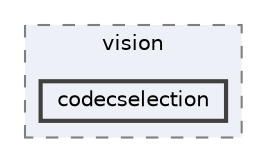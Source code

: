 digraph "codecselection"
{
 // LATEX_PDF_SIZE
  bgcolor="transparent";
  edge [fontname=Helvetica,fontsize=10,labelfontname=Helvetica,labelfontsize=10];
  node [fontname=Helvetica,fontsize=10,shape=box,height=0.2,width=0.4];
  compound=true
  subgraph clusterdir_924ebb8219b2ed0e75643881d8c548ab {
    graph [ bgcolor="#edf0f7", pencolor="grey50", label="vision", fontname=Helvetica,fontsize=10 style="filled,dashed", URL="dir_924ebb8219b2ed0e75643881d8c548ab.html",tooltip=""]
  dir_3e5ffab4866963eb4c66afc3f386b275 [label="codecselection", fillcolor="#edf0f7", color="grey25", style="filled,bold", URL="dir_3e5ffab4866963eb4c66afc3f386b275.html",tooltip=""];
  }
}
